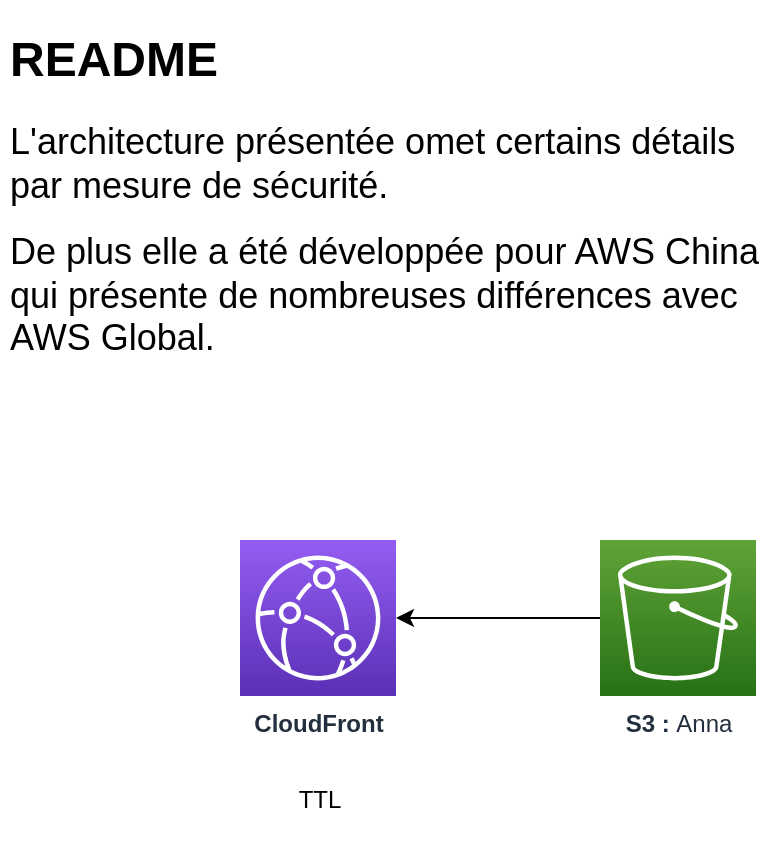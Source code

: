 <mxfile version="13.10.4" type="github">
  <diagram id="Ht1M8jgEwFfnCIfOTk4-" name="Page-1">
    <mxGraphModel dx="1038" dy="1374" grid="1" gridSize="10" guides="1" tooltips="1" connect="1" arrows="1" fold="1" page="1" pageScale="1" pageWidth="1169" pageHeight="827" math="0" shadow="0">
      <root>
        <mxCell id="0" />
        <mxCell id="1" parent="0" />
        <mxCell id="ZVcsY9Rh3zBBVXqX1Ra8-1" value="&lt;h1&gt;README&lt;br&gt;&lt;/h1&gt;&lt;p&gt;&lt;font style=&quot;font-size: 18px&quot;&gt;L&#39;architecture présentée omet certains détails par mesure de sécurité. &lt;br&gt;&lt;/font&gt;&lt;/p&gt;&lt;p&gt;&lt;font style=&quot;font-size: 18px&quot;&gt;De plus elle a été développée pour AWS China qui présente de nombreuses différences avec AWS Global.&lt;/font&gt;&lt;br&gt;&lt;/p&gt;" style="text;html=1;strokeColor=none;fillColor=none;spacing=5;spacingTop=-20;whiteSpace=wrap;overflow=hidden;rounded=0;" vertex="1" parent="1">
          <mxGeometry x="30" y="-30" width="390" height="190" as="geometry" />
        </mxCell>
        <mxCell id="ZVcsY9Rh3zBBVXqX1Ra8-6" style="edgeStyle=orthogonalEdgeStyle;rounded=0;orthogonalLoop=1;jettySize=auto;html=1;" edge="1" parent="1" source="ZVcsY9Rh3zBBVXqX1Ra8-3" target="ZVcsY9Rh3zBBVXqX1Ra8-4">
          <mxGeometry relative="1" as="geometry" />
        </mxCell>
        <mxCell id="ZVcsY9Rh3zBBVXqX1Ra8-3" value="&lt;b&gt;S3 : &lt;/b&gt;Anna" style="outlineConnect=0;fontColor=#232F3E;gradientColor=#60A337;gradientDirection=north;fillColor=#277116;strokeColor=#ffffff;dashed=0;verticalLabelPosition=bottom;verticalAlign=top;align=center;html=1;fontSize=12;fontStyle=0;aspect=fixed;shape=mxgraph.aws4.resourceIcon;resIcon=mxgraph.aws4.s3;" vertex="1" parent="1">
          <mxGeometry x="330" y="230" width="78" height="78" as="geometry" />
        </mxCell>
        <mxCell id="ZVcsY9Rh3zBBVXqX1Ra8-4" value="&lt;b&gt;CloudFront&lt;/b&gt;" style="outlineConnect=0;fontColor=#232F3E;gradientColor=#945DF2;gradientDirection=north;fillColor=#5A30B5;strokeColor=#ffffff;dashed=0;verticalLabelPosition=bottom;verticalAlign=top;align=center;html=1;fontSize=12;fontStyle=0;aspect=fixed;shape=mxgraph.aws4.resourceIcon;resIcon=mxgraph.aws4.cloudfront;" vertex="1" parent="1">
          <mxGeometry x="150" y="230" width="78" height="78" as="geometry" />
        </mxCell>
        <mxCell id="ZVcsY9Rh3zBBVXqX1Ra8-7" value="TTL" style="text;html=1;strokeColor=none;fillColor=none;align=center;verticalAlign=middle;whiteSpace=wrap;rounded=0;" vertex="1" parent="1">
          <mxGeometry x="140" y="330" width="100" height="60" as="geometry" />
        </mxCell>
      </root>
    </mxGraphModel>
  </diagram>
</mxfile>
